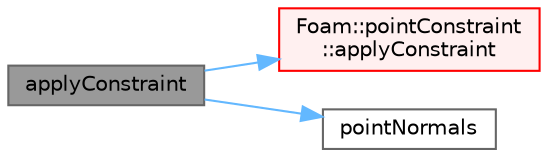 digraph "applyConstraint"
{
 // LATEX_PDF_SIZE
  bgcolor="transparent";
  edge [fontname=Helvetica,fontsize=10,labelfontname=Helvetica,labelfontsize=10];
  node [fontname=Helvetica,fontsize=10,shape=box,height=0.2,width=0.4];
  rankdir="LR";
  Node1 [id="Node000001",label="applyConstraint",height=0.2,width=0.4,color="gray40", fillcolor="grey60", style="filled", fontcolor="black",tooltip=" "];
  Node1 -> Node2 [id="edge1_Node000001_Node000002",color="steelblue1",style="solid",tooltip=" "];
  Node2 [id="Node000002",label="Foam::pointConstraint\l::applyConstraint",height=0.2,width=0.4,color="red", fillcolor="#FFF0F0", style="filled",URL="$classFoam_1_1pointConstraint.html#a1c47e7042699d937ffa928bbdcf19556",tooltip=" "];
  Node1 -> Node4 [id="edge2_Node000001_Node000004",color="steelblue1",style="solid",tooltip=" "];
  Node4 [id="Node000004",label="pointNormals",height=0.2,width=0.4,color="grey40", fillcolor="white", style="filled",URL="$classFoam_1_1cyclicSlipPointPatch.html#ab06feea8b9b34d4d3083cace994e95fc",tooltip=" "];
}
